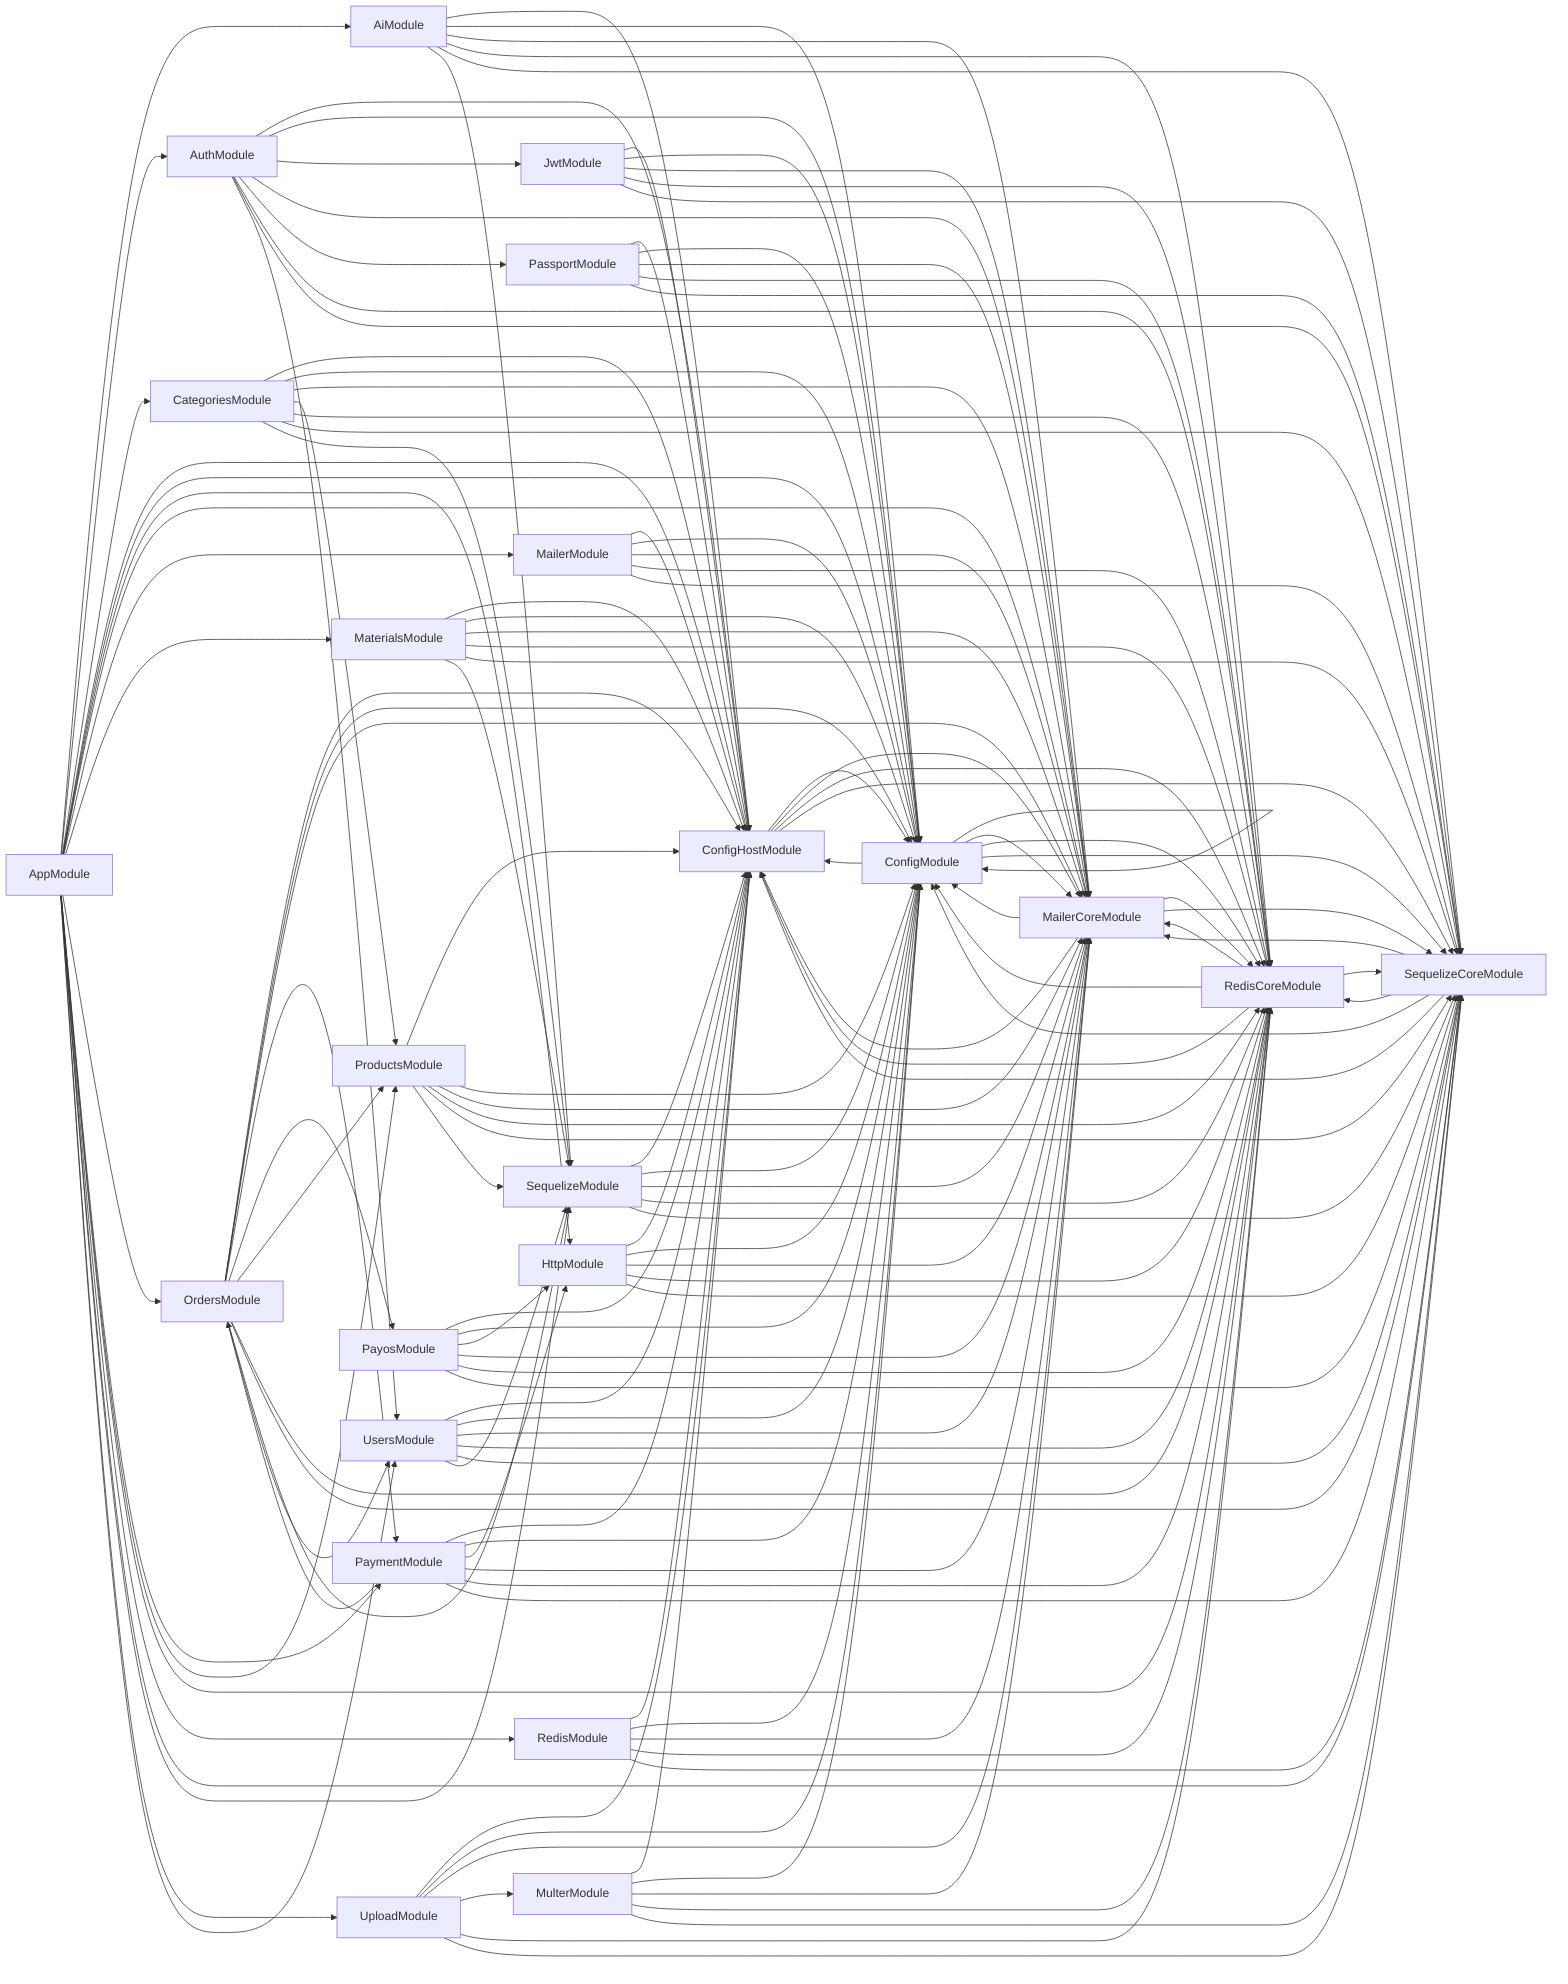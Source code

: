 graph LR
    AiModule-->ConfigHostModule
  AiModule-->ConfigModule
  AiModule-->MailerCoreModule
  AiModule-->RedisCoreModule
  AiModule-->SequelizeCoreModule
  AiModule-->SequelizeModule
  AppModule-->AiModule
  AppModule-->AuthModule
  AppModule-->CategoriesModule
  AppModule-->ConfigHostModule
  AppModule-->ConfigModule
  AppModule-->HttpModule
  AppModule-->MailerCoreModule
  AppModule-->MailerModule
  AppModule-->MaterialsModule
  AppModule-->OrdersModule
  AppModule-->PaymentModule
  AppModule-->ProductsModule
  AppModule-->RedisCoreModule
  AppModule-->RedisModule
  AppModule-->SequelizeCoreModule
  AppModule-->SequelizeModule
  AppModule-->UploadModule
  AppModule-->UsersModule
  AuthModule-->ConfigHostModule
  AuthModule-->ConfigModule
  AuthModule-->JwtModule
  AuthModule-->MailerCoreModule
  AuthModule-->PassportModule
  AuthModule-->RedisCoreModule
  AuthModule-->SequelizeCoreModule
  AuthModule-->UsersModule
  CategoriesModule-->ConfigHostModule
  CategoriesModule-->ConfigModule
  CategoriesModule-->MailerCoreModule
  CategoriesModule-->ProductsModule
  CategoriesModule-->RedisCoreModule
  CategoriesModule-->SequelizeCoreModule
  CategoriesModule-->SequelizeModule
  ConfigHostModule-->ConfigModule
  ConfigHostModule-->MailerCoreModule
  ConfigHostModule-->RedisCoreModule
  ConfigHostModule-->SequelizeCoreModule
  ConfigModule-->ConfigHostModule
  ConfigModule-->ConfigModule
  ConfigModule-->MailerCoreModule
  ConfigModule-->RedisCoreModule
  ConfigModule-->SequelizeCoreModule
  HttpModule-->ConfigHostModule
  HttpModule-->ConfigModule
  HttpModule-->MailerCoreModule
  HttpModule-->RedisCoreModule
  HttpModule-->SequelizeCoreModule
  JwtModule-->ConfigHostModule
  JwtModule-->ConfigModule
  JwtModule-->MailerCoreModule
  JwtModule-->RedisCoreModule
  JwtModule-->SequelizeCoreModule
  MailerCoreModule-->ConfigHostModule
  MailerCoreModule-->ConfigModule
  MailerCoreModule-->RedisCoreModule
  MailerCoreModule-->SequelizeCoreModule
  MailerModule-->ConfigHostModule
  MailerModule-->ConfigModule
  MailerModule-->MailerCoreModule
  MailerModule-->RedisCoreModule
  MailerModule-->SequelizeCoreModule
  MaterialsModule-->ConfigHostModule
  MaterialsModule-->ConfigModule
  MaterialsModule-->MailerCoreModule
  MaterialsModule-->RedisCoreModule
  MaterialsModule-->SequelizeCoreModule
  MaterialsModule-->SequelizeModule
  MulterModule-->ConfigHostModule
  MulterModule-->ConfigModule
  MulterModule-->MailerCoreModule
  MulterModule-->RedisCoreModule
  MulterModule-->SequelizeCoreModule
  OrdersModule-->ConfigHostModule
  OrdersModule-->ConfigModule
  OrdersModule-->MailerCoreModule
  OrdersModule-->PaymentModule
  OrdersModule-->PayosModule
  OrdersModule-->ProductsModule
  OrdersModule-->RedisCoreModule
  OrdersModule-->SequelizeCoreModule
  OrdersModule-->SequelizeModule
  OrdersModule-->UsersModule
  PassportModule-->ConfigHostModule
  PassportModule-->ConfigModule
  PassportModule-->MailerCoreModule
  PassportModule-->RedisCoreModule
  PassportModule-->SequelizeCoreModule
  PaymentModule-->ConfigHostModule
  PaymentModule-->ConfigModule
  PaymentModule-->HttpModule
  PaymentModule-->MailerCoreModule
  PaymentModule-->OrdersModule
  PaymentModule-->RedisCoreModule
  PaymentModule-->SequelizeCoreModule
  PayosModule-->ConfigHostModule
  PayosModule-->ConfigModule
  PayosModule-->HttpModule
  PayosModule-->MailerCoreModule
  PayosModule-->RedisCoreModule
  PayosModule-->SequelizeCoreModule
  ProductsModule-->ConfigHostModule
  ProductsModule-->ConfigModule
  ProductsModule-->MailerCoreModule
  ProductsModule-->RedisCoreModule
  ProductsModule-->SequelizeCoreModule
  ProductsModule-->SequelizeModule
  RedisCoreModule-->ConfigHostModule
  RedisCoreModule-->ConfigModule
  RedisCoreModule-->MailerCoreModule
  RedisCoreModule-->SequelizeCoreModule
  RedisModule-->ConfigHostModule
  RedisModule-->ConfigModule
  RedisModule-->MailerCoreModule
  RedisModule-->RedisCoreModule
  RedisModule-->SequelizeCoreModule
  SequelizeCoreModule-->ConfigHostModule
  SequelizeCoreModule-->ConfigModule
  SequelizeCoreModule-->MailerCoreModule
  SequelizeCoreModule-->RedisCoreModule
  SequelizeModule-->ConfigHostModule
  SequelizeModule-->ConfigModule
  SequelizeModule-->MailerCoreModule
  SequelizeModule-->RedisCoreModule
  SequelizeModule-->SequelizeCoreModule
  UploadModule-->ConfigHostModule
  UploadModule-->ConfigModule
  UploadModule-->MailerCoreModule
  UploadModule-->MulterModule
  UploadModule-->RedisCoreModule
  UploadModule-->SequelizeCoreModule
  UsersModule-->ConfigHostModule
  UsersModule-->ConfigModule
  UsersModule-->MailerCoreModule
  UsersModule-->RedisCoreModule
  UsersModule-->SequelizeCoreModule
  UsersModule-->SequelizeModule